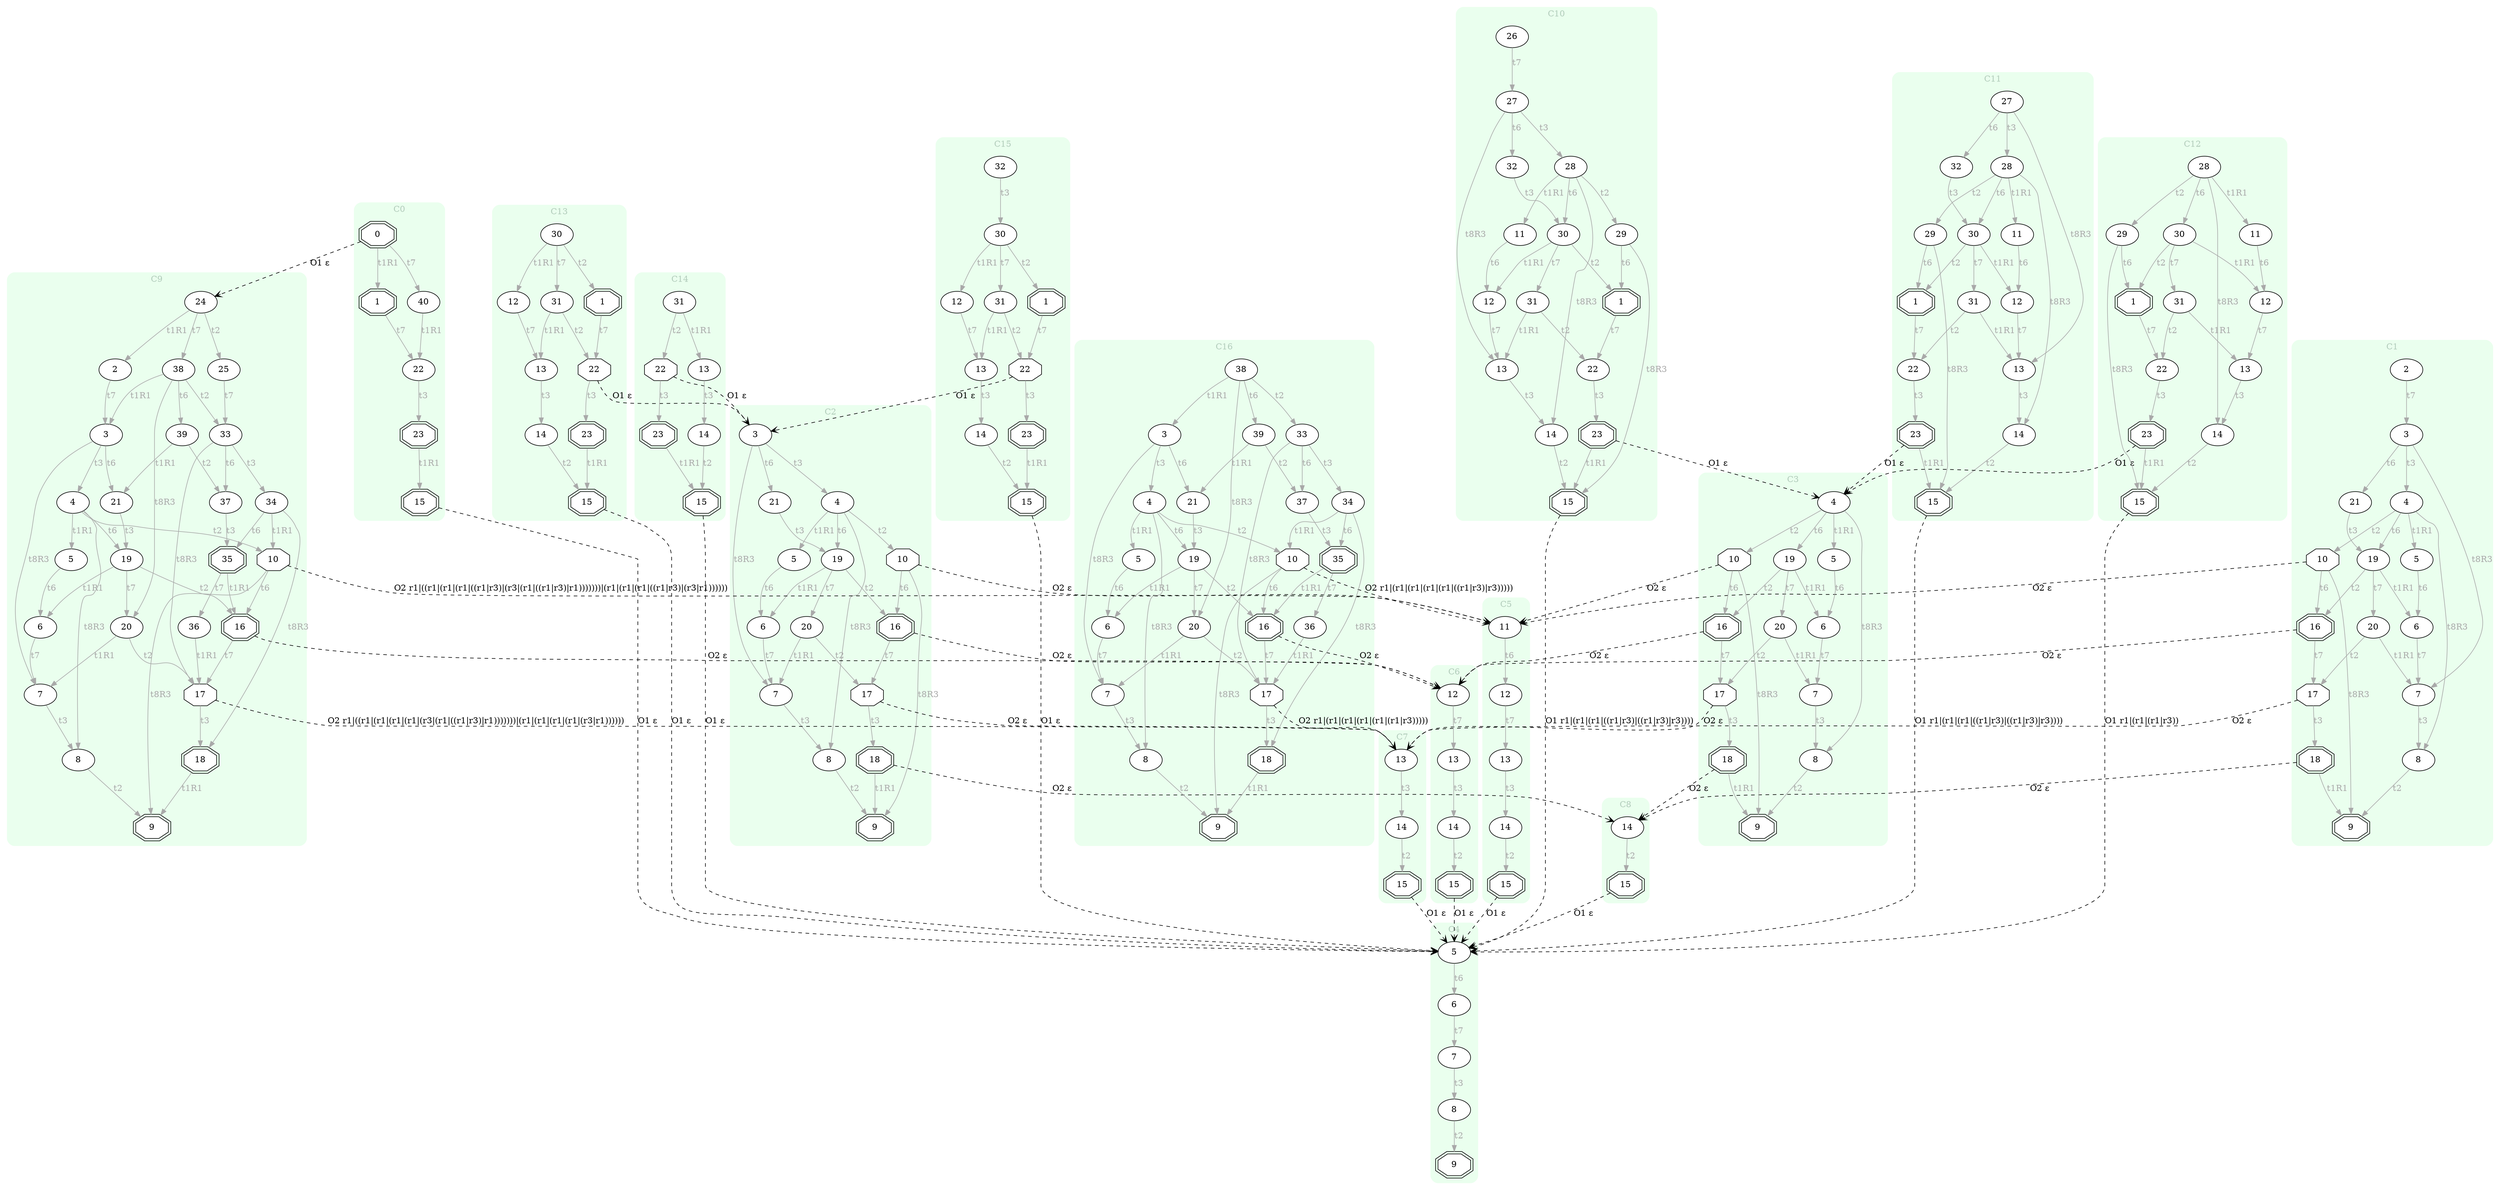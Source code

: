 digraph "EXPinput/i" {
node [style=filled fillcolor=white]
subgraph cluster0 {
style="rounded,filled" label="C0" fontcolor="#B2CCBB" color="#EAFFEE"
edge[color=darkgray fontcolor=darkgray]
node [shape=doubleoctagon]; C0S0 [label=0];
node [shape=doubleoctagon]; C0S1 [label=1];
node [shape=doubleoctagon]; C0S15 [label=15];
node [shape=oval]; C0S22 [label=22];
node [shape=doubleoctagon]; C0S23 [label=23];
node [shape=oval]; C0S40 [label=40];
C0S0 -> C0S1 [label=t1R1]
C0S0 -> C0S40 [label=t7]
C0S1 -> C0S22 [label=t7]
C0S22 -> C0S23 [label=t3]
C0S23 -> C0S15 [label=t1R1]
C0S40 -> C0S22 [label=t1R1]
}
subgraph cluster1 {
style="rounded,filled" label="C1" fontcolor="#B2CCBB" color="#EAFFEE"
edge[color=darkgray fontcolor=darkgray]
node [shape=oval]; C1S2 [label=2];
node [shape=oval]; C1S3 [label=3];
node [shape=oval]; C1S4 [label=4];
node [shape=oval]; C1S5 [label=5];
node [shape=oval]; C1S6 [label=6];
node [shape=oval]; C1S7 [label=7];
node [shape=oval]; C1S8 [label=8];
node [shape=doubleoctagon]; C1S9 [label=9];
node [shape=octagon]; C1S10 [label=10];
node [shape=doubleoctagon]; C1S16 [label=16];
node [shape=octagon]; C1S17 [label=17];
node [shape=doubleoctagon]; C1S18 [label=18];
node [shape=oval]; C1S19 [label=19];
node [shape=oval]; C1S20 [label=20];
node [shape=oval]; C1S21 [label=21];
C1S2 -> C1S3 [label=t7]
C1S3 -> C1S4 [label=t3]
C1S3 -> C1S21 [label=t6]
C1S3 -> C1S7 [label=t8R3]
C1S4 -> C1S5 [label=t1R1]
C1S4 -> C1S10 [label=t2]
C1S4 -> C1S19 [label=t6]
C1S4 -> C1S8 [label=t8R3]
C1S5 -> C1S6 [label=t6]
C1S6 -> C1S7 [label=t7]
C1S7 -> C1S8 [label=t3]
C1S8 -> C1S9 [label=t2]
C1S10 -> C1S16 [label=t6]
C1S10 -> C1S9 [label=t8R3]
C1S16 -> C1S17 [label=t7]
C1S17 -> C1S18 [label=t3]
C1S18 -> C1S9 [label=t1R1]
C1S19 -> C1S6 [label=t1R1]
C1S19 -> C1S16 [label=t2]
C1S19 -> C1S20 [label=t7]
C1S20 -> C1S7 [label=t1R1]
C1S20 -> C1S17 [label=t2]
C1S21 -> C1S19 [label=t3]
}
subgraph cluster2 {
style="rounded,filled" label="C2" fontcolor="#B2CCBB" color="#EAFFEE"
edge[color=darkgray fontcolor=darkgray]
node [shape=oval]; C2S3 [label=3];
node [shape=oval]; C2S4 [label=4];
node [shape=oval]; C2S5 [label=5];
node [shape=oval]; C2S6 [label=6];
node [shape=oval]; C2S7 [label=7];
node [shape=oval]; C2S8 [label=8];
node [shape=doubleoctagon]; C2S9 [label=9];
node [shape=octagon]; C2S10 [label=10];
node [shape=doubleoctagon]; C2S16 [label=16];
node [shape=octagon]; C2S17 [label=17];
node [shape=doubleoctagon]; C2S18 [label=18];
node [shape=oval]; C2S19 [label=19];
node [shape=oval]; C2S20 [label=20];
node [shape=oval]; C2S21 [label=21];
C2S3 -> C2S4 [label=t3]
C2S3 -> C2S21 [label=t6]
C2S3 -> C2S7 [label=t8R3]
C2S4 -> C2S5 [label=t1R1]
C2S4 -> C2S10 [label=t2]
C2S4 -> C2S19 [label=t6]
C2S4 -> C2S8 [label=t8R3]
C2S5 -> C2S6 [label=t6]
C2S6 -> C2S7 [label=t7]
C2S7 -> C2S8 [label=t3]
C2S8 -> C2S9 [label=t2]
C2S10 -> C2S16 [label=t6]
C2S10 -> C2S9 [label=t8R3]
C2S16 -> C2S17 [label=t7]
C2S17 -> C2S18 [label=t3]
C2S18 -> C2S9 [label=t1R1]
C2S19 -> C2S6 [label=t1R1]
C2S19 -> C2S16 [label=t2]
C2S19 -> C2S20 [label=t7]
C2S20 -> C2S7 [label=t1R1]
C2S20 -> C2S17 [label=t2]
C2S21 -> C2S19 [label=t3]
}
subgraph cluster3 {
style="rounded,filled" label="C3" fontcolor="#B2CCBB" color="#EAFFEE"
edge[color=darkgray fontcolor=darkgray]
node [shape=oval]; C3S4 [label=4];
node [shape=oval]; C3S5 [label=5];
node [shape=oval]; C3S6 [label=6];
node [shape=oval]; C3S7 [label=7];
node [shape=oval]; C3S8 [label=8];
node [shape=doubleoctagon]; C3S9 [label=9];
node [shape=octagon]; C3S10 [label=10];
node [shape=doubleoctagon]; C3S16 [label=16];
node [shape=octagon]; C3S17 [label=17];
node [shape=doubleoctagon]; C3S18 [label=18];
node [shape=oval]; C3S19 [label=19];
node [shape=oval]; C3S20 [label=20];
C3S4 -> C3S5 [label=t1R1]
C3S4 -> C3S10 [label=t2]
C3S4 -> C3S19 [label=t6]
C3S4 -> C3S8 [label=t8R3]
C3S5 -> C3S6 [label=t6]
C3S6 -> C3S7 [label=t7]
C3S7 -> C3S8 [label=t3]
C3S8 -> C3S9 [label=t2]
C3S10 -> C3S16 [label=t6]
C3S10 -> C3S9 [label=t8R3]
C3S16 -> C3S17 [label=t7]
C3S17 -> C3S18 [label=t3]
C3S18 -> C3S9 [label=t1R1]
C3S19 -> C3S6 [label=t1R1]
C3S19 -> C3S16 [label=t2]
C3S19 -> C3S20 [label=t7]
C3S20 -> C3S7 [label=t1R1]
C3S20 -> C3S17 [label=t2]
}
subgraph cluster4 {
style="rounded,filled" label="C4" fontcolor="#B2CCBB" color="#EAFFEE"
edge[color=darkgray fontcolor=darkgray]
node [shape=oval]; C4S5 [label=5];
node [shape=oval]; C4S6 [label=6];
node [shape=oval]; C4S7 [label=7];
node [shape=oval]; C4S8 [label=8];
node [shape=doubleoctagon]; C4S9 [label=9];
C4S5 -> C4S6 [label=t6]
C4S6 -> C4S7 [label=t7]
C4S7 -> C4S8 [label=t3]
C4S8 -> C4S9 [label=t2]
}
subgraph cluster5 {
style="rounded,filled" label="C5" fontcolor="#B2CCBB" color="#EAFFEE"
edge[color=darkgray fontcolor=darkgray]
node [shape=oval]; C5S11 [label=11];
node [shape=oval]; C5S12 [label=12];
node [shape=oval]; C5S13 [label=13];
node [shape=oval]; C5S14 [label=14];
node [shape=doubleoctagon]; C5S15 [label=15];
C5S11 -> C5S12 [label=t6]
C5S12 -> C5S13 [label=t7]
C5S13 -> C5S14 [label=t3]
C5S14 -> C5S15 [label=t2]
}
subgraph cluster6 {
style="rounded,filled" label="C6" fontcolor="#B2CCBB" color="#EAFFEE"
edge[color=darkgray fontcolor=darkgray]
node [shape=oval]; C6S12 [label=12];
node [shape=oval]; C6S13 [label=13];
node [shape=oval]; C6S14 [label=14];
node [shape=doubleoctagon]; C6S15 [label=15];
C6S12 -> C6S13 [label=t7]
C6S13 -> C6S14 [label=t3]
C6S14 -> C6S15 [label=t2]
}
subgraph cluster7 {
style="rounded,filled" label="C7" fontcolor="#B2CCBB" color="#EAFFEE"
edge[color=darkgray fontcolor=darkgray]
node [shape=oval]; C7S13 [label=13];
node [shape=oval]; C7S14 [label=14];
node [shape=doubleoctagon]; C7S15 [label=15];
C7S13 -> C7S14 [label=t3]
C7S14 -> C7S15 [label=t2]
}
subgraph cluster8 {
style="rounded,filled" label="C8" fontcolor="#B2CCBB" color="#EAFFEE"
edge[color=darkgray fontcolor=darkgray]
node [shape=oval]; C8S14 [label=14];
node [shape=doubleoctagon]; C8S15 [label=15];
C8S14 -> C8S15 [label=t2]
}
subgraph cluster9 {
style="rounded,filled" label="C9" fontcolor="#B2CCBB" color="#EAFFEE"
edge[color=darkgray fontcolor=darkgray]
node [shape=oval]; C9S24 [label=24];
node [shape=oval]; C9S3 [label=3];
node [shape=oval]; C9S4 [label=4];
node [shape=oval]; C9S5 [label=5];
node [shape=oval]; C9S6 [label=6];
node [shape=oval]; C9S7 [label=7];
node [shape=oval]; C9S8 [label=8];
node [shape=doubleoctagon]; C9S9 [label=9];
node [shape=octagon]; C9S10 [label=10];
node [shape=doubleoctagon]; C9S16 [label=16];
node [shape=octagon]; C9S17 [label=17];
node [shape=doubleoctagon]; C9S18 [label=18];
node [shape=oval]; C9S19 [label=19];
node [shape=oval]; C9S20 [label=20];
node [shape=oval]; C9S21 [label=21];
node [shape=oval]; C9S2 [label=2];
node [shape=oval]; C9S25 [label=25];
node [shape=oval]; C9S33 [label=33];
node [shape=oval]; C9S34 [label=34];
node [shape=doubleoctagon]; C9S35 [label=35];
node [shape=oval]; C9S36 [label=36];
node [shape=oval]; C9S37 [label=37];
node [shape=oval]; C9S38 [label=38];
node [shape=oval]; C9S39 [label=39];
C9S24 -> C9S2 [label=t1R1]
C9S24 -> C9S25 [label=t2]
C9S24 -> C9S38 [label=t7]
C9S3 -> C9S4 [label=t3]
C9S3 -> C9S21 [label=t6]
C9S3 -> C9S7 [label=t8R3]
C9S4 -> C9S5 [label=t1R1]
C9S4 -> C9S10 [label=t2]
C9S4 -> C9S19 [label=t6]
C9S4 -> C9S8 [label=t8R3]
C9S5 -> C9S6 [label=t6]
C9S6 -> C9S7 [label=t7]
C9S7 -> C9S8 [label=t3]
C9S8 -> C9S9 [label=t2]
C9S10 -> C9S16 [label=t6]
C9S10 -> C9S9 [label=t8R3]
C9S16 -> C9S17 [label=t7]
C9S17 -> C9S18 [label=t3]
C9S18 -> C9S9 [label=t1R1]
C9S19 -> C9S6 [label=t1R1]
C9S19 -> C9S16 [label=t2]
C9S19 -> C9S20 [label=t7]
C9S20 -> C9S7 [label=t1R1]
C9S20 -> C9S17 [label=t2]
C9S21 -> C9S19 [label=t3]
C9S2 -> C9S3 [label=t7]
C9S25 -> C9S33 [label=t7]
C9S33 -> C9S34 [label=t3]
C9S33 -> C9S37 [label=t6]
C9S33 -> C9S17 [label=t8R3]
C9S34 -> C9S10 [label=t1R1]
C9S34 -> C9S35 [label=t6]
C9S34 -> C9S18 [label=t8R3]
C9S35 -> C9S16 [label=t1R1]
C9S35 -> C9S36 [label=t7]
C9S36 -> C9S17 [label=t1R1]
C9S37 -> C9S35 [label=t3]
C9S38 -> C9S3 [label=t1R1]
C9S38 -> C9S33 [label=t2]
C9S38 -> C9S39 [label=t6]
C9S38 -> C9S20 [label=t8R3]
C9S39 -> C9S21 [label=t1R1]
C9S39 -> C9S37 [label=t2]
}
subgraph cluster10 {
style="rounded,filled" label="C10" fontcolor="#B2CCBB" color="#EAFFEE"
edge[color=darkgray fontcolor=darkgray]
node [shape=oval]; C10S26 [label=26];
node [shape=oval]; C10S11 [label=11];
node [shape=oval]; C10S12 [label=12];
node [shape=oval]; C10S13 [label=13];
node [shape=oval]; C10S14 [label=14];
node [shape=doubleoctagon]; C10S15 [label=15];
node [shape=oval]; C10S22 [label=22];
node [shape=doubleoctagon]; C10S23 [label=23];
node [shape=doubleoctagon]; C10S1 [label=1];
node [shape=oval]; C10S27 [label=27];
node [shape=oval]; C10S28 [label=28];
node [shape=oval]; C10S29 [label=29];
node [shape=oval]; C10S30 [label=30];
node [shape=oval]; C10S31 [label=31];
node [shape=oval]; C10S32 [label=32];
C10S26 -> C10S27 [label=t7]
C10S11 -> C10S12 [label=t6]
C10S12 -> C10S13 [label=t7]
C10S13 -> C10S14 [label=t3]
C10S14 -> C10S15 [label=t2]
C10S22 -> C10S23 [label=t3]
C10S23 -> C10S15 [label=t1R1]
C10S1 -> C10S22 [label=t7]
C10S27 -> C10S28 [label=t3]
C10S27 -> C10S32 [label=t6]
C10S27 -> C10S13 [label=t8R3]
C10S28 -> C10S11 [label=t1R1]
C10S28 -> C10S29 [label=t2]
C10S28 -> C10S30 [label=t6]
C10S28 -> C10S14 [label=t8R3]
C10S29 -> C10S1 [label=t6]
C10S29 -> C10S15 [label=t8R3]
C10S30 -> C10S12 [label=t1R1]
C10S30 -> C10S1 [label=t2]
C10S30 -> C10S31 [label=t7]
C10S31 -> C10S13 [label=t1R1]
C10S31 -> C10S22 [label=t2]
C10S32 -> C10S30 [label=t3]
}
subgraph cluster11 {
style="rounded,filled" label="C11" fontcolor="#B2CCBB" color="#EAFFEE"
edge[color=darkgray fontcolor=darkgray]
node [shape=oval]; C11S27 [label=27];
node [shape=oval]; C11S11 [label=11];
node [shape=oval]; C11S12 [label=12];
node [shape=oval]; C11S13 [label=13];
node [shape=oval]; C11S14 [label=14];
node [shape=doubleoctagon]; C11S15 [label=15];
node [shape=oval]; C11S22 [label=22];
node [shape=doubleoctagon]; C11S23 [label=23];
node [shape=doubleoctagon]; C11S1 [label=1];
node [shape=oval]; C11S28 [label=28];
node [shape=oval]; C11S29 [label=29];
node [shape=oval]; C11S30 [label=30];
node [shape=oval]; C11S31 [label=31];
node [shape=oval]; C11S32 [label=32];
C11S27 -> C11S28 [label=t3]
C11S27 -> C11S32 [label=t6]
C11S27 -> C11S13 [label=t8R3]
C11S11 -> C11S12 [label=t6]
C11S12 -> C11S13 [label=t7]
C11S13 -> C11S14 [label=t3]
C11S14 -> C11S15 [label=t2]
C11S22 -> C11S23 [label=t3]
C11S23 -> C11S15 [label=t1R1]
C11S1 -> C11S22 [label=t7]
C11S28 -> C11S11 [label=t1R1]
C11S28 -> C11S29 [label=t2]
C11S28 -> C11S30 [label=t6]
C11S28 -> C11S14 [label=t8R3]
C11S29 -> C11S1 [label=t6]
C11S29 -> C11S15 [label=t8R3]
C11S30 -> C11S12 [label=t1R1]
C11S30 -> C11S1 [label=t2]
C11S30 -> C11S31 [label=t7]
C11S31 -> C11S13 [label=t1R1]
C11S31 -> C11S22 [label=t2]
C11S32 -> C11S30 [label=t3]
}
subgraph cluster12 {
style="rounded,filled" label="C12" fontcolor="#B2CCBB" color="#EAFFEE"
edge[color=darkgray fontcolor=darkgray]
node [shape=oval]; C12S28 [label=28];
node [shape=oval]; C12S11 [label=11];
node [shape=oval]; C12S12 [label=12];
node [shape=oval]; C12S13 [label=13];
node [shape=oval]; C12S14 [label=14];
node [shape=doubleoctagon]; C12S15 [label=15];
node [shape=oval]; C12S22 [label=22];
node [shape=doubleoctagon]; C12S23 [label=23];
node [shape=doubleoctagon]; C12S1 [label=1];
node [shape=oval]; C12S29 [label=29];
node [shape=oval]; C12S30 [label=30];
node [shape=oval]; C12S31 [label=31];
C12S28 -> C12S11 [label=t1R1]
C12S28 -> C12S29 [label=t2]
C12S28 -> C12S30 [label=t6]
C12S28 -> C12S14 [label=t8R3]
C12S11 -> C12S12 [label=t6]
C12S12 -> C12S13 [label=t7]
C12S13 -> C12S14 [label=t3]
C12S14 -> C12S15 [label=t2]
C12S22 -> C12S23 [label=t3]
C12S23 -> C12S15 [label=t1R1]
C12S1 -> C12S22 [label=t7]
C12S29 -> C12S1 [label=t6]
C12S29 -> C12S15 [label=t8R3]
C12S30 -> C12S12 [label=t1R1]
C12S30 -> C12S1 [label=t2]
C12S30 -> C12S31 [label=t7]
C12S31 -> C12S13 [label=t1R1]
C12S31 -> C12S22 [label=t2]
}
subgraph cluster13 {
style="rounded,filled" label="C13" fontcolor="#B2CCBB" color="#EAFFEE"
edge[color=darkgray fontcolor=darkgray]
node [shape=oval]; C13S30 [label=30];
node [shape=oval]; C13S12 [label=12];
node [shape=oval]; C13S13 [label=13];
node [shape=oval]; C13S14 [label=14];
node [shape=doubleoctagon]; C13S15 [label=15];
node [shape=octagon]; C13S22 [label=22];
node [shape=doubleoctagon]; C13S23 [label=23];
node [shape=doubleoctagon]; C13S1 [label=1];
node [shape=oval]; C13S31 [label=31];
C13S30 -> C13S12 [label=t1R1]
C13S30 -> C13S1 [label=t2]
C13S30 -> C13S31 [label=t7]
C13S12 -> C13S13 [label=t7]
C13S13 -> C13S14 [label=t3]
C13S14 -> C13S15 [label=t2]
C13S22 -> C13S23 [label=t3]
C13S23 -> C13S15 [label=t1R1]
C13S1 -> C13S22 [label=t7]
C13S31 -> C13S13 [label=t1R1]
C13S31 -> C13S22 [label=t2]
}
subgraph cluster14 {
style="rounded,filled" label="C14" fontcolor="#B2CCBB" color="#EAFFEE"
edge[color=darkgray fontcolor=darkgray]
node [shape=oval]; C14S31 [label=31];
node [shape=oval]; C14S14 [label=14];
node [shape=doubleoctagon]; C14S15 [label=15];
node [shape=octagon]; C14S22 [label=22];
node [shape=doubleoctagon]; C14S23 [label=23];
node [shape=oval]; C14S13 [label=13];
C14S31 -> C14S13 [label=t1R1]
C14S31 -> C14S22 [label=t2]
C14S14 -> C14S15 [label=t2]
C14S22 -> C14S23 [label=t3]
C14S23 -> C14S15 [label=t1R1]
C14S13 -> C14S14 [label=t3]
}
subgraph cluster15 {
style="rounded,filled" label="C15" fontcolor="#B2CCBB" color="#EAFFEE"
edge[color=darkgray fontcolor=darkgray]
node [shape=oval]; C15S32 [label=32];
node [shape=oval]; C15S12 [label=12];
node [shape=oval]; C15S13 [label=13];
node [shape=oval]; C15S14 [label=14];
node [shape=doubleoctagon]; C15S15 [label=15];
node [shape=octagon]; C15S22 [label=22];
node [shape=doubleoctagon]; C15S23 [label=23];
node [shape=oval]; C15S30 [label=30];
node [shape=oval]; C15S31 [label=31];
node [shape=doubleoctagon]; C15S1 [label=1];
C15S32 -> C15S30 [label=t3]
C15S12 -> C15S13 [label=t7]
C15S13 -> C15S14 [label=t3]
C15S14 -> C15S15 [label=t2]
C15S22 -> C15S23 [label=t3]
C15S23 -> C15S15 [label=t1R1]
C15S30 -> C15S12 [label=t1R1]
C15S30 -> C15S1 [label=t2]
C15S30 -> C15S31 [label=t7]
C15S31 -> C15S13 [label=t1R1]
C15S31 -> C15S22 [label=t2]
C15S1 -> C15S22 [label=t7]
}
subgraph cluster16 {
style="rounded,filled" label="C16" fontcolor="#B2CCBB" color="#EAFFEE"
edge[color=darkgray fontcolor=darkgray]
node [shape=oval]; C16S38 [label=38];
node [shape=oval]; C16S4 [label=4];
node [shape=oval]; C16S5 [label=5];
node [shape=oval]; C16S6 [label=6];
node [shape=oval]; C16S7 [label=7];
node [shape=oval]; C16S8 [label=8];
node [shape=doubleoctagon]; C16S9 [label=9];
node [shape=octagon]; C16S10 [label=10];
node [shape=doubleoctagon]; C16S16 [label=16];
node [shape=octagon]; C16S17 [label=17];
node [shape=doubleoctagon]; C16S18 [label=18];
node [shape=oval]; C16S19 [label=19];
node [shape=oval]; C16S20 [label=20];
node [shape=oval]; C16S21 [label=21];
node [shape=oval]; C16S33 [label=33];
node [shape=oval]; C16S34 [label=34];
node [shape=doubleoctagon]; C16S35 [label=35];
node [shape=oval]; C16S36 [label=36];
node [shape=oval]; C16S37 [label=37];
node [shape=oval]; C16S3 [label=3];
node [shape=oval]; C16S39 [label=39];
C16S38 -> C16S3 [label=t1R1]
C16S38 -> C16S33 [label=t2]
C16S38 -> C16S39 [label=t6]
C16S38 -> C16S20 [label=t8R3]
C16S4 -> C16S5 [label=t1R1]
C16S4 -> C16S10 [label=t2]
C16S4 -> C16S19 [label=t6]
C16S4 -> C16S8 [label=t8R3]
C16S5 -> C16S6 [label=t6]
C16S6 -> C16S7 [label=t7]
C16S7 -> C16S8 [label=t3]
C16S8 -> C16S9 [label=t2]
C16S10 -> C16S16 [label=t6]
C16S10 -> C16S9 [label=t8R3]
C16S16 -> C16S17 [label=t7]
C16S17 -> C16S18 [label=t3]
C16S18 -> C16S9 [label=t1R1]
C16S19 -> C16S6 [label=t1R1]
C16S19 -> C16S16 [label=t2]
C16S19 -> C16S20 [label=t7]
C16S20 -> C16S7 [label=t1R1]
C16S20 -> C16S17 [label=t2]
C16S21 -> C16S19 [label=t3]
C16S33 -> C16S34 [label=t3]
C16S33 -> C16S37 [label=t6]
C16S33 -> C16S17 [label=t8R3]
C16S34 -> C16S10 [label=t1R1]
C16S34 -> C16S35 [label=t6]
C16S34 -> C16S18 [label=t8R3]
C16S35 -> C16S16 [label=t1R1]
C16S35 -> C16S36 [label=t7]
C16S36 -> C16S17 [label=t1R1]
C16S37 -> C16S35 [label=t3]
C16S3 -> C16S4 [label=t3]
C16S3 -> C16S21 [label=t6]
C16S3 -> C16S7 [label=t8R3]
C16S39 -> C16S21 [label=t1R1]
C16S39 -> C16S37 [label=t2]
}
C0S0 -> C9S24 [style=dashed arrowhead=vee label="O1 ε"]
C0S15 -> C4S5 [style=dashed arrowhead=vee label="O1 ε"]
C1S17 -> C7S13 [style=dashed arrowhead=vee label="O2 ε"]
C1S18 -> C8S14 [style=dashed arrowhead=vee label="O2 ε"]
C1S16 -> C6S12 [style=dashed arrowhead=vee label="O2 ε"]
C1S10 -> C5S11 [style=dashed arrowhead=vee label="O2 ε"]
C2S17 -> C7S13 [style=dashed arrowhead=vee label="O2 ε"]
C2S18 -> C8S14 [style=dashed arrowhead=vee label="O2 ε"]
C2S16 -> C6S12 [style=dashed arrowhead=vee label="O2 ε"]
C2S10 -> C5S11 [style=dashed arrowhead=vee label="O2 ε"]
C3S17 -> C7S13 [style=dashed arrowhead=vee label="O2 ε"]
C3S18 -> C8S14 [style=dashed arrowhead=vee label="O2 ε"]
C3S16 -> C6S12 [style=dashed arrowhead=vee label="O2 ε"]
C3S10 -> C5S11 [style=dashed arrowhead=vee label="O2 ε"]
C5S15 -> C4S5 [style=dashed arrowhead=vee label="O1 ε"]
C6S15 -> C4S5 [style=dashed arrowhead=vee label="O1 ε"]
C7S15 -> C4S5 [style=dashed arrowhead=vee label="O1 ε"]
C8S15 -> C4S5 [style=dashed arrowhead=vee label="O1 ε"]
C9S17 -> C7S13 [style=dashed arrowhead=vee label="O2 r1|((r1|(r1|(r1|(r1|(r3|(r1|((r1|r3)|r1)))))))|(r1|(r1|(r1|(r1|(r3|r1))))))"]
C9S10 -> C5S11 [style=dashed arrowhead=vee label="O2 r1|((r1|(r1|(r1|((r1|r3)|(r3|(r1|((r1|r3)|r1)))))))|(r1|(r1|(r1|((r1|r3)|(r3|r1))))))"]
C9S16 -> C6S12 [style=dashed arrowhead=vee label="O2 ε"]
C10S15 -> C4S5 [style=dashed arrowhead=vee label="O1 r1|(r1|(r1|((r1|r3)|((r1|r3)|r3))))"]
C10S23 -> C3S4 [style=dashed arrowhead=vee label="O1 ε"]
C11S15 -> C4S5 [style=dashed arrowhead=vee label="O1 r1|(r1|(r1|((r1|r3)|((r1|r3)|r3))))"]
C11S23 -> C3S4 [style=dashed arrowhead=vee label="O1 ε"]
C12S15 -> C4S5 [style=dashed arrowhead=vee label="O1 r1|(r1|(r1|r3))"]
C12S23 -> C3S4 [style=dashed arrowhead=vee label="O1 ε"]
C13S22 -> C2S3 [style=dashed arrowhead=vee label="O1 ε"]
C13S15 -> C4S5 [style=dashed arrowhead=vee label="O1 ε"]
C14S22 -> C2S3 [style=dashed arrowhead=vee label="O1 ε"]
C14S15 -> C4S5 [style=dashed arrowhead=vee label="O1 ε"]
C15S22 -> C2S3 [style=dashed arrowhead=vee label="O1 ε"]
C15S15 -> C4S5 [style=dashed arrowhead=vee label="O1 ε"]
C16S17 -> C7S13 [style=dashed arrowhead=vee label="O2 r1|(r1|(r1|(r1|(r1|(r1|r3)))))"]
C16S10 -> C5S11 [style=dashed arrowhead=vee label="O2 r1|(r1|(r1|(r1|(r1|((r1|r3)|r3)))))"]
C16S16 -> C6S12 [style=dashed arrowhead=vee label="O2 ε"]
}

